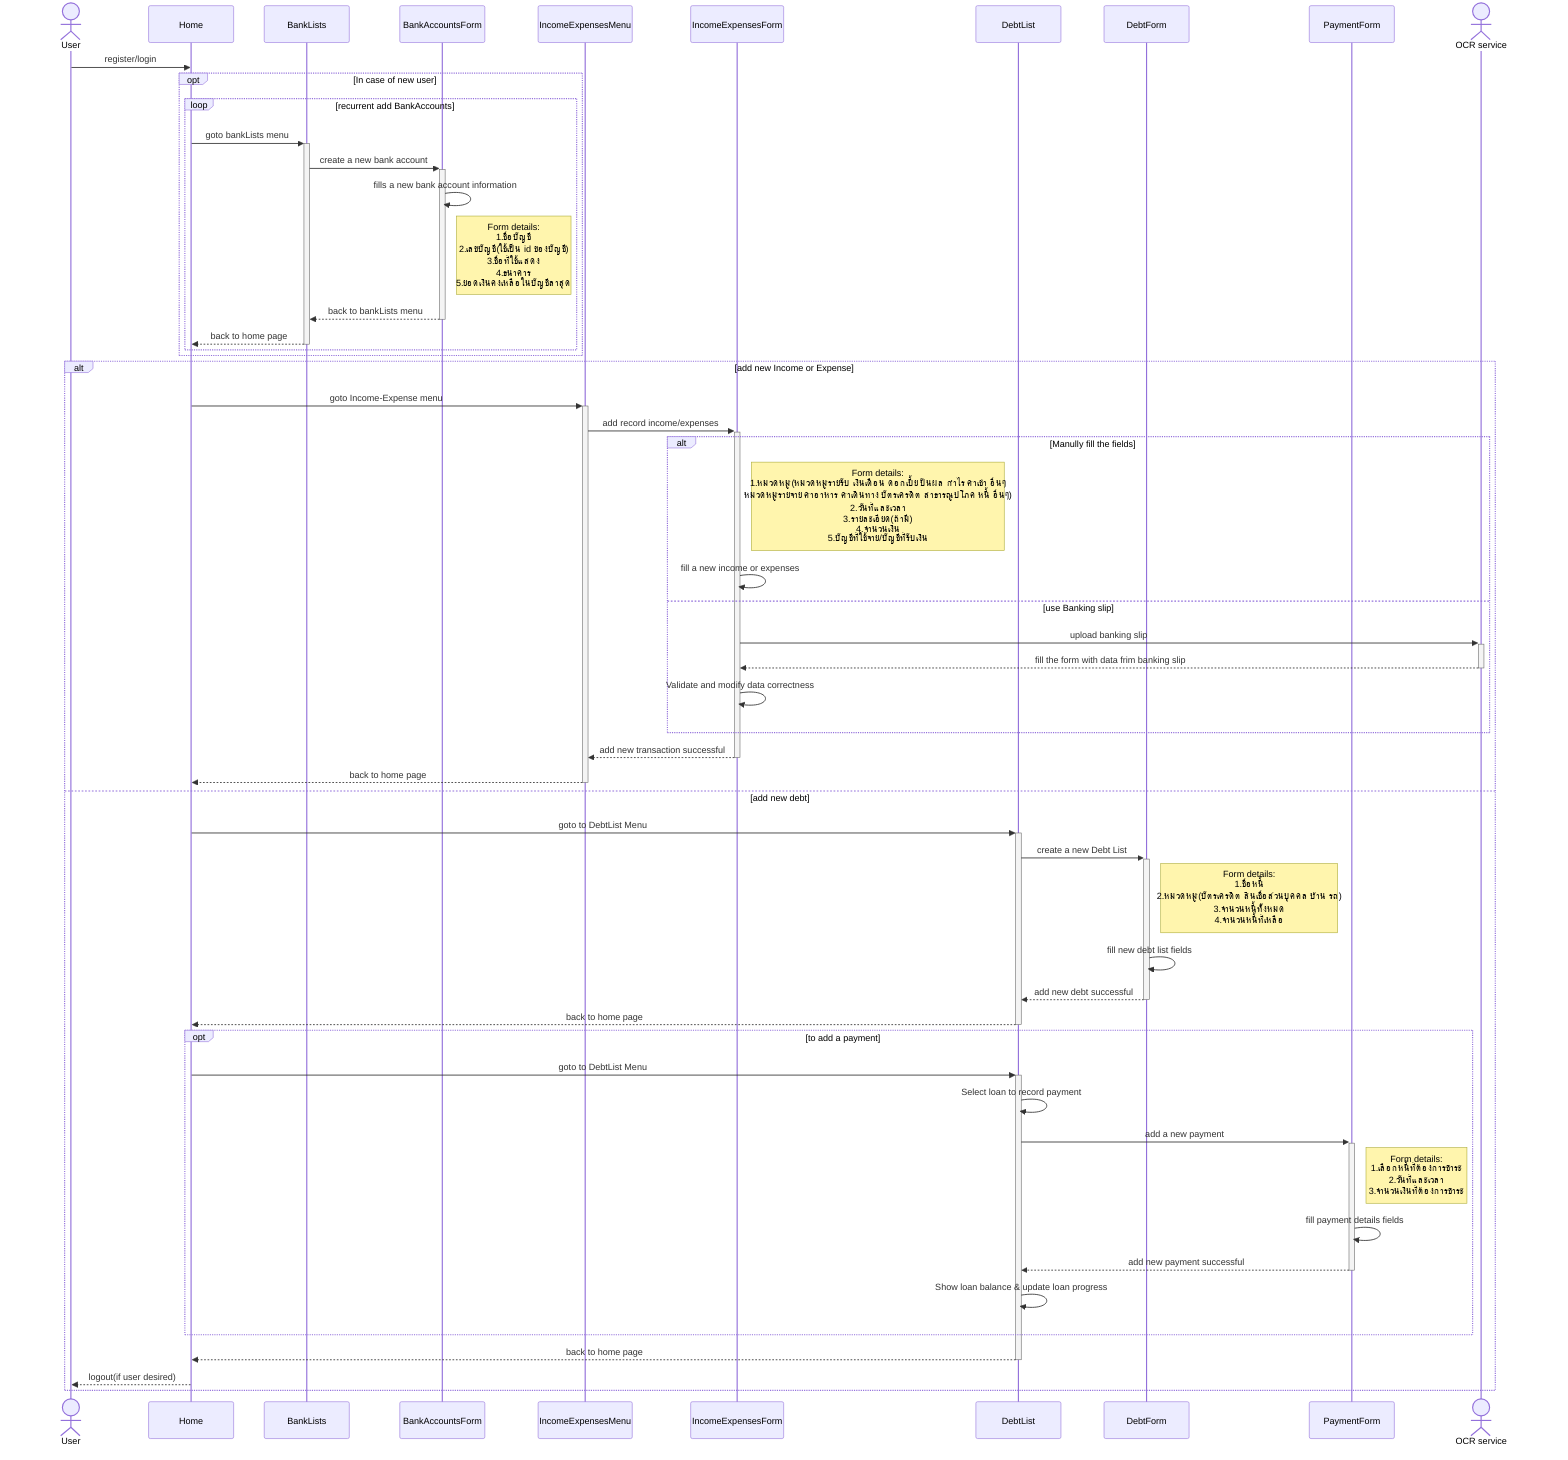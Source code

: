 sequenceDiagram
    actor User
    participant Home
    participant Bank as BankLists
    participant BankAccountsForm
    participant IncomeExpensesMenu
    participant IncomeExpensesForm
    participant DebtList
    participant DebtForm
    participant PaymentForm
    actor Ocr as OCR service

    User->>Home: register/login
    opt In case of new user
        loop recurrent add BankAccounts
            Home->>+Bank: goto bankLists menu
            Bank->>+BankAccountsForm: create a new bank account
            BankAccountsForm->>BankAccountsForm: fills a new bank account information
            Note right of BankAccountsForm: Form details:<br>1.ชื่อบัญชี<br>2.เลขบัญชี(ใช้เป็น id ของบัญชี)<br>3.ชื่อที่ใช้แสดง<br>4.ธนาคาร<br>5.ยอดเงินคงเหลือในบัญชีล่าสุด
            BankAccountsForm-->>-Bank: back to bankLists menu
            Bank-->>-Home: back to home page
        end
    end
    alt add new Income or Expense
        Home->>+IncomeExpensesMenu: goto Income-Expense menu
        IncomeExpensesMenu->>+IncomeExpensesForm: add record income/expenses
        alt Manully fill the fields
            Note right of IncomeExpensesForm: Form details:<br>1.หมวดหมู่(หมวดหมู่รายรับ เงินเดือน ดอกเบี้ย ปันผล กำไร ค่าเช่า อื่นๆ<br>หมวดหมู่รายจ่าย ค่าอาหาร ค่าเดินทาง บัตรเครดิต สาธารณูปโภค หนี้ อื่นๆ)<br>2.วันที่และเวลา<br>3.รายละเอียด(ถ้ามี)<br>4.จำนวนเงิน<br>5.บัญชีที่ใช้จ่าย/บัญชีที่รับเงิน
            IncomeExpensesForm->>IncomeExpensesForm: fill a new income or expenses
        else use Banking slip
            IncomeExpensesForm->>+Ocr: upload banking slip
            Ocr-->>-IncomeExpensesForm:fill the form with data frim banking slip
            IncomeExpensesForm->>IncomeExpensesForm:Validate and modify data correctness
        end
        IncomeExpensesForm-->>-IncomeExpensesMenu: add new transaction successful
        IncomeExpensesMenu-->>-Home: back to home page
    else add new debt
        Home->>+DebtList: goto to DebtList Menu
        DebtList->>+DebtForm: create a new Debt List
        Note right of DebtForm: Form details:<br>1.ชื่อหนี้<br>2.หมวดหมู่(บัตรเครดิต สินเชื่อส่วนบุคคล บ้าน รถ)<br>3.จำนวนหนี้ทั้งหมด<br>4.จำนวนหนี้ที่เหลือ
        DebtForm->>DebtForm: fill new debt list fields
        DebtForm-->>-DebtList: add new debt successful
        DebtList-->>-Home: back to home page
        opt to add a payment
            Home->>+DebtList: goto to DebtList Menu
            DebtList->>DebtList: Select loan to record payment
            DebtList->>+PaymentForm: add a new payment
            Note right of PaymentForm: Form details:<br>1.เลือกหนี้ที่ต้องการชำระ<br>2.วันที่และเวลา<br>3.จำนวนเงินที่ต้องการชำระ
            PaymentForm->>PaymentForm: fill payment details fields
            PaymentForm-->>-DebtList: add new payment successful
            DebtList->>DebtList: Show loan balance & update loan progress
        end
        DebtList-->>-Home: back to home page
        Home-->>User: logout(if user desired)
    end